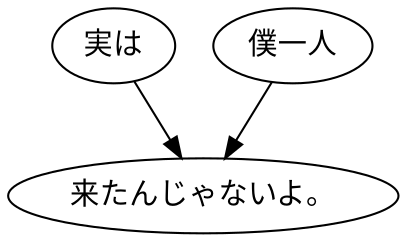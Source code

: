 digraph graph5872 {
	node0 [label="実は"];
	node1 [label="僕一人"];
	node2 [label="来たんじゃないよ。"];
	node0 -> node2;
	node1 -> node2;
}
